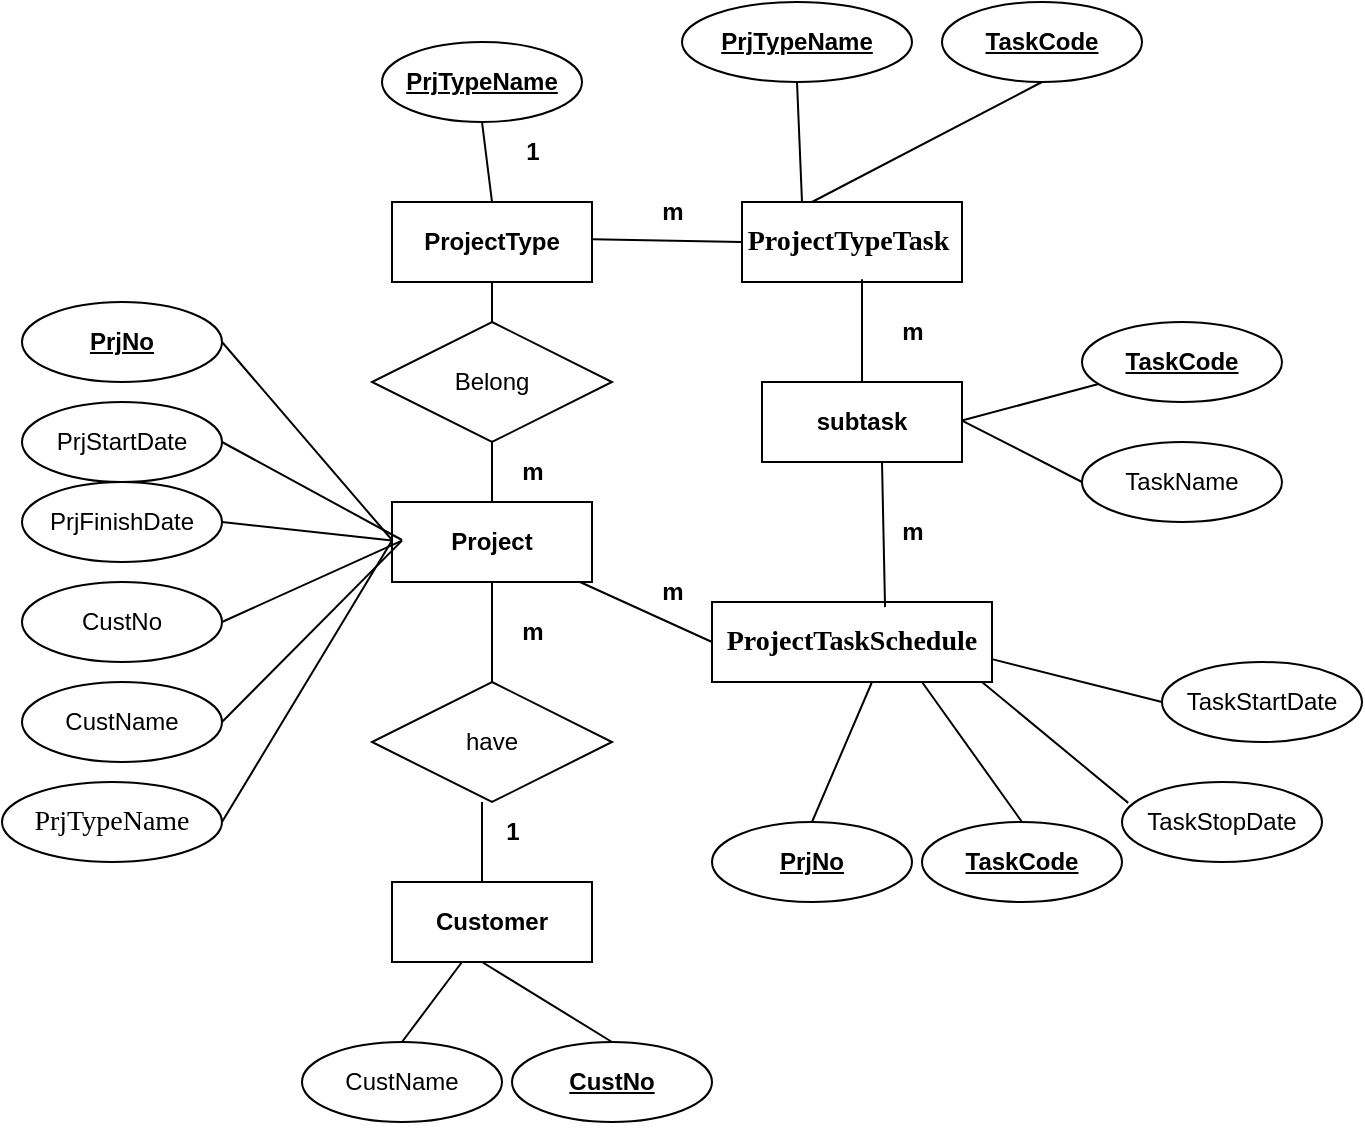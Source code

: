 <mxfile version="26.1.2">
  <diagram id="R2lEEEUBdFMjLlhIrx00" name="Page-1">
    <mxGraphModel dx="1477" dy="666" grid="1" gridSize="10" guides="1" tooltips="1" connect="1" arrows="1" fold="1" page="1" pageScale="1" pageWidth="850" pageHeight="1100" math="0" shadow="0" extFonts="Permanent Marker^https://fonts.googleapis.com/css?family=Permanent+Marker">
      <root>
        <mxCell id="0" />
        <mxCell id="1" parent="0" />
        <mxCell id="oJzxBungK88UDZo50Rff-98" value="&lt;b&gt;subtask&lt;/b&gt;" style="whiteSpace=wrap;html=1;align=center;" vertex="1" parent="1">
          <mxGeometry x="510" y="210" width="100" height="40" as="geometry" />
        </mxCell>
        <mxCell id="oJzxBungK88UDZo50Rff-99" value="&lt;span style=&quot;font-size:10.5pt;mso-bidi-font-size:&lt;br/&gt;11.0pt;font-family:DengXian;mso-ascii-theme-font:minor-latin;mso-fareast-theme-font:&lt;br/&gt;minor-fareast;mso-hansi-theme-font:minor-latin;mso-bidi-font-family:&amp;quot;Times New Roman&amp;quot;;&lt;br/&gt;mso-bidi-theme-font:minor-bidi;mso-ansi-language:EN-US;mso-fareast-language:&lt;br/&gt;ZH-CN;mso-bidi-language:AR-SA&quot; lang=&quot;EN-US&quot;&gt;&lt;b&gt;ProjectTaskSchedule&lt;/b&gt;&lt;/span&gt;" style="whiteSpace=wrap;html=1;align=center;" vertex="1" parent="1">
          <mxGeometry x="485" y="320" width="140" height="40" as="geometry" />
        </mxCell>
        <mxCell id="oJzxBungK88UDZo50Rff-100" value="&lt;span style=&quot;font-size:10.5pt;mso-bidi-font-size:&lt;br/&gt;11.0pt;font-family:DengXian;mso-ascii-theme-font:minor-latin;mso-fareast-theme-font:&lt;br/&gt;minor-fareast;mso-hansi-theme-font:minor-latin;mso-bidi-font-family:&amp;quot;Times New Roman&amp;quot;;&lt;br/&gt;mso-bidi-theme-font:minor-bidi;mso-ansi-language:EN-US;mso-fareast-language:&lt;br/&gt;ZH-CN;mso-bidi-language:AR-SA&quot; lang=&quot;EN-US&quot;&gt;&lt;b&gt;ProjectTypeTask&amp;nbsp;&lt;/b&gt;&lt;/span&gt;" style="whiteSpace=wrap;html=1;align=center;" vertex="1" parent="1">
          <mxGeometry x="500" y="120" width="110" height="40" as="geometry" />
        </mxCell>
        <mxCell id="oJzxBungK88UDZo50Rff-101" value="&lt;span style=&quot;text-wrap: nowrap;&quot;&gt;&lt;b&gt;Project&lt;/b&gt;&lt;/span&gt;" style="whiteSpace=wrap;html=1;align=center;" vertex="1" parent="1">
          <mxGeometry x="325" y="270" width="100" height="40" as="geometry" />
        </mxCell>
        <mxCell id="oJzxBungK88UDZo50Rff-102" value="&lt;span style=&quot;text-wrap: nowrap;&quot;&gt;&lt;b&gt;Customer&lt;/b&gt;&lt;/span&gt;" style="whiteSpace=wrap;html=1;align=center;" vertex="1" parent="1">
          <mxGeometry x="325" y="460" width="100" height="40" as="geometry" />
        </mxCell>
        <mxCell id="oJzxBungK88UDZo50Rff-103" value="&lt;span style=&quot;font-weight: 700; text-wrap: nowrap;&quot;&gt;ProjectType&lt;/span&gt;" style="whiteSpace=wrap;html=1;align=center;" vertex="1" parent="1">
          <mxGeometry x="325" y="120" width="100" height="40" as="geometry" />
        </mxCell>
        <mxCell id="oJzxBungK88UDZo50Rff-108" value="&lt;span style=&quot;font-weight: 700; text-align: left;&quot;&gt;PrjTypeName&lt;/span&gt;" style="ellipse;whiteSpace=wrap;html=1;align=center;fontStyle=4;" vertex="1" parent="1">
          <mxGeometry x="320" y="40" width="100" height="40" as="geometry" />
        </mxCell>
        <mxCell id="oJzxBungK88UDZo50Rff-109" value="&lt;span style=&quot;font-weight: 700; text-align: left;&quot;&gt;CustNo&lt;/span&gt;" style="ellipse;whiteSpace=wrap;html=1;align=center;fontStyle=4;" vertex="1" parent="1">
          <mxGeometry x="385" y="540" width="100" height="40" as="geometry" />
        </mxCell>
        <mxCell id="oJzxBungK88UDZo50Rff-114" value="" style="endArrow=none;html=1;rounded=0;exitX=0.5;exitY=0;exitDx=0;exitDy=0;" edge="1" parent="1" source="oJzxBungK88UDZo50Rff-115">
          <mxGeometry relative="1" as="geometry">
            <mxPoint x="280" y="539" as="sourcePoint" />
            <mxPoint x="360" y="500" as="targetPoint" />
          </mxGeometry>
        </mxCell>
        <mxCell id="oJzxBungK88UDZo50Rff-115" value="&lt;span style=&quot;text-align: left; font-weight: normal;&quot;&gt;CustName&lt;/span&gt;" style="ellipse;whiteSpace=wrap;html=1;align=center;fontStyle=1" vertex="1" parent="1">
          <mxGeometry x="280" y="540" width="100" height="40" as="geometry" />
        </mxCell>
        <mxCell id="oJzxBungK88UDZo50Rff-116" value="" style="endArrow=none;html=1;rounded=0;exitX=0.5;exitY=1;exitDx=0;exitDy=0;" edge="1" parent="1" source="oJzxBungK88UDZo50Rff-103" target="oJzxBungK88UDZo50Rff-117">
          <mxGeometry relative="1" as="geometry">
            <mxPoint x="380" y="200" as="sourcePoint" />
            <mxPoint x="375" y="200" as="targetPoint" />
          </mxGeometry>
        </mxCell>
        <mxCell id="oJzxBungK88UDZo50Rff-117" value="Belong" style="shape=rhombus;perimeter=rhombusPerimeter;whiteSpace=wrap;html=1;align=center;" vertex="1" parent="1">
          <mxGeometry x="315" y="180" width="120" height="60" as="geometry" />
        </mxCell>
        <mxCell id="oJzxBungK88UDZo50Rff-118" value="" style="endArrow=none;html=1;rounded=0;exitX=0.5;exitY=1;exitDx=0;exitDy=0;" edge="1" parent="1" source="oJzxBungK88UDZo50Rff-117">
          <mxGeometry relative="1" as="geometry">
            <mxPoint x="470" y="240" as="sourcePoint" />
            <mxPoint x="375" y="270" as="targetPoint" />
          </mxGeometry>
        </mxCell>
        <mxCell id="oJzxBungK88UDZo50Rff-119" value="have" style="shape=rhombus;perimeter=rhombusPerimeter;whiteSpace=wrap;html=1;align=center;" vertex="1" parent="1">
          <mxGeometry x="315" y="360" width="120" height="60" as="geometry" />
        </mxCell>
        <mxCell id="oJzxBungK88UDZo50Rff-121" value="" style="endArrow=none;html=1;rounded=0;exitX=0.5;exitY=1;exitDx=0;exitDy=0;" edge="1" parent="1" source="oJzxBungK88UDZo50Rff-101">
          <mxGeometry relative="1" as="geometry">
            <mxPoint x="380" y="330" as="sourcePoint" />
            <mxPoint x="375" y="360" as="targetPoint" />
          </mxGeometry>
        </mxCell>
        <mxCell id="oJzxBungK88UDZo50Rff-123" value="" style="endArrow=none;html=1;rounded=0;exitX=0.5;exitY=1;exitDx=0;exitDy=0;entryX=0.5;entryY=0;entryDx=0;entryDy=0;" edge="1" parent="1" source="oJzxBungK88UDZo50Rff-108" target="oJzxBungK88UDZo50Rff-103">
          <mxGeometry relative="1" as="geometry">
            <mxPoint x="400" y="80" as="sourcePoint" />
            <mxPoint x="370" y="110" as="targetPoint" />
          </mxGeometry>
        </mxCell>
        <mxCell id="oJzxBungK88UDZo50Rff-126" value="" style="endArrow=none;html=1;rounded=0;" edge="1" parent="1">
          <mxGeometry relative="1" as="geometry">
            <mxPoint x="370" y="420" as="sourcePoint" />
            <mxPoint x="370" y="460" as="targetPoint" />
          </mxGeometry>
        </mxCell>
        <mxCell id="oJzxBungK88UDZo50Rff-127" style="edgeStyle=orthogonalEdgeStyle;rounded=0;orthogonalLoop=1;jettySize=auto;html=1;exitX=0.5;exitY=1;exitDx=0;exitDy=0;" edge="1" parent="1" source="oJzxBungK88UDZo50Rff-115" target="oJzxBungK88UDZo50Rff-115">
          <mxGeometry relative="1" as="geometry" />
        </mxCell>
        <mxCell id="oJzxBungK88UDZo50Rff-167" value="&lt;span style=&quot;font-weight: 700; text-align: left;&quot;&gt;PrjNo&lt;/span&gt;" style="ellipse;whiteSpace=wrap;html=1;align=center;fontStyle=4;" vertex="1" parent="1">
          <mxGeometry x="140" y="170" width="100" height="40" as="geometry" />
        </mxCell>
        <mxCell id="oJzxBungK88UDZo50Rff-172" value="PrjStartDate" style="ellipse;whiteSpace=wrap;html=1;align=center;" vertex="1" parent="1">
          <mxGeometry x="140" y="220" width="100" height="40" as="geometry" />
        </mxCell>
        <mxCell id="oJzxBungK88UDZo50Rff-173" value="&lt;span style=&quot;text-align: left;&quot;&gt;PrjFinishDate&lt;/span&gt;" style="ellipse;whiteSpace=wrap;html=1;align=center;" vertex="1" parent="1">
          <mxGeometry x="140" y="260" width="100" height="40" as="geometry" />
        </mxCell>
        <mxCell id="oJzxBungK88UDZo50Rff-174" value="&lt;span style=&quot;text-align: left;&quot;&gt;CustName&lt;/span&gt;" style="ellipse;whiteSpace=wrap;html=1;align=center;" vertex="1" parent="1">
          <mxGeometry x="140" y="360" width="100" height="40" as="geometry" />
        </mxCell>
        <mxCell id="oJzxBungK88UDZo50Rff-175" value="&lt;span style=&quot;text-align: left;&quot;&gt;CustNo&lt;/span&gt;" style="ellipse;whiteSpace=wrap;html=1;align=center;" vertex="1" parent="1">
          <mxGeometry x="140" y="310" width="100" height="40" as="geometry" />
        </mxCell>
        <mxCell id="oJzxBungK88UDZo50Rff-176" value="&lt;span style=&quot;font-size:10.5pt;mso-bidi-font-size:&lt;br/&gt;11.0pt;font-family:DengXian;mso-ascii-theme-font:minor-latin;mso-fareast-theme-font:&lt;br/&gt;minor-fareast;mso-hansi-theme-font:minor-latin;mso-bidi-font-family:&amp;quot;Times New Roman&amp;quot;;&lt;br/&gt;mso-bidi-theme-font:minor-bidi;mso-ansi-language:EN-US;mso-fareast-language:&lt;br/&gt;ZH-CN;mso-bidi-language:AR-SA&quot; lang=&quot;EN-US&quot;&gt;PrjTypeName&lt;/span&gt;" style="ellipse;whiteSpace=wrap;html=1;align=center;" vertex="1" parent="1">
          <mxGeometry x="130" y="410" width="110" height="40" as="geometry" />
        </mxCell>
        <mxCell id="oJzxBungK88UDZo50Rff-181" value="" style="endArrow=none;html=1;rounded=0;exitX=1;exitY=0.5;exitDx=0;exitDy=0;" edge="1" parent="1" source="oJzxBungK88UDZo50Rff-176">
          <mxGeometry relative="1" as="geometry">
            <mxPoint x="165" y="289.29" as="sourcePoint" />
            <mxPoint x="325" y="289.29" as="targetPoint" />
          </mxGeometry>
        </mxCell>
        <mxCell id="oJzxBungK88UDZo50Rff-182" value="" style="endArrow=none;html=1;rounded=0;exitX=1;exitY=0.5;exitDx=0;exitDy=0;" edge="1" parent="1" source="oJzxBungK88UDZo50Rff-167">
          <mxGeometry relative="1" as="geometry">
            <mxPoint x="165" y="289.29" as="sourcePoint" />
            <mxPoint x="325" y="289" as="targetPoint" />
          </mxGeometry>
        </mxCell>
        <mxCell id="oJzxBungK88UDZo50Rff-183" value="" style="endArrow=none;html=1;rounded=0;exitX=1;exitY=0.5;exitDx=0;exitDy=0;" edge="1" parent="1" source="oJzxBungK88UDZo50Rff-172">
          <mxGeometry relative="1" as="geometry">
            <mxPoint x="180" y="289.29" as="sourcePoint" />
            <mxPoint x="330" y="289" as="targetPoint" />
          </mxGeometry>
        </mxCell>
        <mxCell id="oJzxBungK88UDZo50Rff-184" value="" style="endArrow=none;html=1;rounded=0;exitX=1;exitY=0.5;exitDx=0;exitDy=0;" edge="1" parent="1" source="oJzxBungK88UDZo50Rff-173">
          <mxGeometry relative="1" as="geometry">
            <mxPoint x="165" y="289.29" as="sourcePoint" />
            <mxPoint x="325" y="289.29" as="targetPoint" />
          </mxGeometry>
        </mxCell>
        <mxCell id="oJzxBungK88UDZo50Rff-185" value="" style="endArrow=none;html=1;rounded=0;exitX=1;exitY=0.5;exitDx=0;exitDy=0;" edge="1" parent="1" source="oJzxBungK88UDZo50Rff-175">
          <mxGeometry relative="1" as="geometry">
            <mxPoint x="170" y="289.29" as="sourcePoint" />
            <mxPoint x="330" y="289.29" as="targetPoint" />
          </mxGeometry>
        </mxCell>
        <mxCell id="oJzxBungK88UDZo50Rff-186" value="" style="endArrow=none;html=1;rounded=0;exitX=1;exitY=0.5;exitDx=0;exitDy=0;" edge="1" parent="1" source="oJzxBungK88UDZo50Rff-174">
          <mxGeometry relative="1" as="geometry">
            <mxPoint x="170" y="289.29" as="sourcePoint" />
            <mxPoint x="330" y="289.29" as="targetPoint" />
          </mxGeometry>
        </mxCell>
        <mxCell id="oJzxBungK88UDZo50Rff-189" value="" style="endArrow=none;html=1;rounded=0;" edge="1" parent="1" target="oJzxBungK88UDZo50Rff-190">
          <mxGeometry relative="1" as="geometry">
            <mxPoint x="610" y="229.29" as="sourcePoint" />
            <mxPoint x="680" y="229" as="targetPoint" />
          </mxGeometry>
        </mxCell>
        <mxCell id="oJzxBungK88UDZo50Rff-190" value="&lt;b&gt;TaskCode&lt;/b&gt;" style="ellipse;whiteSpace=wrap;html=1;align=center;fontStyle=4;" vertex="1" parent="1">
          <mxGeometry x="670" y="180" width="100" height="40" as="geometry" />
        </mxCell>
        <mxCell id="oJzxBungK88UDZo50Rff-191" value="TaskName" style="ellipse;whiteSpace=wrap;html=1;align=center;" vertex="1" parent="1">
          <mxGeometry x="670" y="240" width="100" height="40" as="geometry" />
        </mxCell>
        <mxCell id="oJzxBungK88UDZo50Rff-193" value="" style="endArrow=none;html=1;rounded=0;entryX=0;entryY=0.5;entryDx=0;entryDy=0;" edge="1" parent="1" target="oJzxBungK88UDZo50Rff-191">
          <mxGeometry relative="1" as="geometry">
            <mxPoint x="610" y="229.29" as="sourcePoint" />
            <mxPoint x="770" y="229.29" as="targetPoint" />
          </mxGeometry>
        </mxCell>
        <mxCell id="oJzxBungK88UDZo50Rff-194" value="&lt;b&gt;TaskCode&lt;/b&gt;" style="ellipse;whiteSpace=wrap;html=1;align=center;fontStyle=4;" vertex="1" parent="1">
          <mxGeometry x="600" y="20" width="100" height="40" as="geometry" />
        </mxCell>
        <mxCell id="oJzxBungK88UDZo50Rff-195" value="&lt;b&gt;PrjTypeName&lt;/b&gt;" style="ellipse;whiteSpace=wrap;html=1;align=center;fontStyle=4;" vertex="1" parent="1">
          <mxGeometry x="470" y="20" width="115" height="40" as="geometry" />
        </mxCell>
        <mxCell id="oJzxBungK88UDZo50Rff-197" value="" style="endArrow=none;html=1;rounded=0;entryX=0.5;entryY=1;entryDx=0;entryDy=0;" edge="1" parent="1" target="oJzxBungK88UDZo50Rff-195">
          <mxGeometry relative="1" as="geometry">
            <mxPoint x="530" y="120" as="sourcePoint" />
            <mxPoint x="690" y="120" as="targetPoint" />
          </mxGeometry>
        </mxCell>
        <mxCell id="oJzxBungK88UDZo50Rff-199" value="" style="endArrow=none;html=1;rounded=0;entryX=0.5;entryY=1;entryDx=0;entryDy=0;" edge="1" parent="1" target="oJzxBungK88UDZo50Rff-194">
          <mxGeometry relative="1" as="geometry">
            <mxPoint x="535" y="120" as="sourcePoint" />
            <mxPoint x="695" y="120" as="targetPoint" />
          </mxGeometry>
        </mxCell>
        <mxCell id="oJzxBungK88UDZo50Rff-200" value="TaskStartDate" style="ellipse;whiteSpace=wrap;html=1;align=center;" vertex="1" parent="1">
          <mxGeometry x="710" y="350" width="100" height="40" as="geometry" />
        </mxCell>
        <mxCell id="oJzxBungK88UDZo50Rff-201" value="&lt;span style=&quot;font-weight: 700; text-align: left;&quot;&gt;PrjNo&lt;/span&gt;" style="ellipse;whiteSpace=wrap;html=1;align=center;fontStyle=4;" vertex="1" parent="1">
          <mxGeometry x="485" y="430" width="100" height="40" as="geometry" />
        </mxCell>
        <mxCell id="oJzxBungK88UDZo50Rff-202" value="&lt;b&gt;TaskCode&lt;/b&gt;" style="ellipse;whiteSpace=wrap;html=1;align=center;fontStyle=4;" vertex="1" parent="1">
          <mxGeometry x="590" y="430" width="100" height="40" as="geometry" />
        </mxCell>
        <mxCell id="oJzxBungK88UDZo50Rff-203" value="TaskStopDate" style="ellipse;whiteSpace=wrap;html=1;align=center;" vertex="1" parent="1">
          <mxGeometry x="690" y="410" width="100" height="40" as="geometry" />
        </mxCell>
        <mxCell id="oJzxBungK88UDZo50Rff-204" value="" style="endArrow=none;html=1;rounded=0;entryX=0.5;entryY=0;entryDx=0;entryDy=0;" edge="1" parent="1" target="oJzxBungK88UDZo50Rff-201">
          <mxGeometry relative="1" as="geometry">
            <mxPoint x="565" y="360" as="sourcePoint" />
            <mxPoint x="725" y="360" as="targetPoint" />
          </mxGeometry>
        </mxCell>
        <mxCell id="oJzxBungK88UDZo50Rff-205" value="" style="endArrow=none;html=1;rounded=0;entryX=0.5;entryY=0;entryDx=0;entryDy=0;" edge="1" parent="1" target="oJzxBungK88UDZo50Rff-202">
          <mxGeometry relative="1" as="geometry">
            <mxPoint x="590" y="360" as="sourcePoint" />
            <mxPoint x="750" y="360" as="targetPoint" />
          </mxGeometry>
        </mxCell>
        <mxCell id="oJzxBungK88UDZo50Rff-206" value="" style="endArrow=none;html=1;rounded=0;entryX=0;entryY=0.5;entryDx=0;entryDy=0;" edge="1" parent="1" target="oJzxBungK88UDZo50Rff-200">
          <mxGeometry relative="1" as="geometry">
            <mxPoint x="625" y="348.57" as="sourcePoint" />
            <mxPoint x="785" y="348.57" as="targetPoint" />
          </mxGeometry>
        </mxCell>
        <mxCell id="oJzxBungK88UDZo50Rff-207" value="" style="endArrow=none;html=1;rounded=0;entryX=0.031;entryY=0.261;entryDx=0;entryDy=0;entryPerimeter=0;" edge="1" parent="1" target="oJzxBungK88UDZo50Rff-203">
          <mxGeometry relative="1" as="geometry">
            <mxPoint x="620" y="360" as="sourcePoint" />
            <mxPoint x="780" y="360" as="targetPoint" />
          </mxGeometry>
        </mxCell>
        <mxCell id="oJzxBungK88UDZo50Rff-208" value="" style="endArrow=none;html=1;rounded=0;entryX=0.5;entryY=0;entryDx=0;entryDy=0;" edge="1" parent="1" target="oJzxBungK88UDZo50Rff-109">
          <mxGeometry relative="1" as="geometry">
            <mxPoint x="370" y="500" as="sourcePoint" />
            <mxPoint x="530" y="500" as="targetPoint" />
          </mxGeometry>
        </mxCell>
        <mxCell id="oJzxBungK88UDZo50Rff-210" value="&lt;b&gt;1&lt;/b&gt;" style="text;html=1;align=center;verticalAlign=middle;resizable=0;points=[];autosize=1;strokeColor=none;fillColor=none;" vertex="1" parent="1">
          <mxGeometry x="380" y="80" width="30" height="30" as="geometry" />
        </mxCell>
        <mxCell id="oJzxBungK88UDZo50Rff-211" value="&lt;b&gt;m&lt;/b&gt;" style="text;html=1;align=center;verticalAlign=middle;resizable=0;points=[];autosize=1;strokeColor=none;fillColor=none;" vertex="1" parent="1">
          <mxGeometry x="380" y="240" width="30" height="30" as="geometry" />
        </mxCell>
        <mxCell id="oJzxBungK88UDZo50Rff-212" value="&lt;b&gt;m&lt;/b&gt;" style="text;html=1;align=center;verticalAlign=middle;resizable=0;points=[];autosize=1;strokeColor=none;fillColor=none;" vertex="1" parent="1">
          <mxGeometry x="450" y="110" width="30" height="30" as="geometry" />
        </mxCell>
        <mxCell id="oJzxBungK88UDZo50Rff-213" value="&lt;b&gt;m&lt;/b&gt;" style="text;html=1;align=center;verticalAlign=middle;resizable=0;points=[];autosize=1;strokeColor=none;fillColor=none;" vertex="1" parent="1">
          <mxGeometry x="570" y="170" width="30" height="30" as="geometry" />
        </mxCell>
        <mxCell id="oJzxBungK88UDZo50Rff-214" value="&lt;b&gt;m&lt;/b&gt;" style="text;html=1;align=center;verticalAlign=middle;resizable=0;points=[];autosize=1;strokeColor=none;fillColor=none;" vertex="1" parent="1">
          <mxGeometry x="570" y="270" width="30" height="30" as="geometry" />
        </mxCell>
        <mxCell id="oJzxBungK88UDZo50Rff-215" value="&lt;b&gt;m&lt;/b&gt;" style="text;html=1;align=center;verticalAlign=middle;resizable=0;points=[];autosize=1;strokeColor=none;fillColor=none;" vertex="1" parent="1">
          <mxGeometry x="450" y="300" width="30" height="30" as="geometry" />
        </mxCell>
        <mxCell id="oJzxBungK88UDZo50Rff-216" value="" style="endArrow=none;html=1;rounded=0;entryX=0.618;entryY=0.064;entryDx=0;entryDy=0;entryPerimeter=0;" edge="1" parent="1" target="oJzxBungK88UDZo50Rff-99">
          <mxGeometry relative="1" as="geometry">
            <mxPoint x="570" y="250" as="sourcePoint" />
            <mxPoint x="730" y="250" as="targetPoint" />
          </mxGeometry>
        </mxCell>
        <mxCell id="oJzxBungK88UDZo50Rff-217" value="" style="endArrow=none;html=1;rounded=0;entryX=0.5;entryY=0;entryDx=0;entryDy=0;" edge="1" parent="1" target="oJzxBungK88UDZo50Rff-98">
          <mxGeometry relative="1" as="geometry">
            <mxPoint x="560" y="158.57" as="sourcePoint" />
            <mxPoint x="720" y="158.57" as="targetPoint" />
          </mxGeometry>
        </mxCell>
        <mxCell id="oJzxBungK88UDZo50Rff-218" value="" style="endArrow=none;html=1;rounded=0;entryX=0;entryY=0.5;entryDx=0;entryDy=0;" edge="1" parent="1" source="oJzxBungK88UDZo50Rff-101" target="oJzxBungK88UDZo50Rff-99">
          <mxGeometry relative="1" as="geometry">
            <mxPoint x="430" y="289.29" as="sourcePoint" />
            <mxPoint x="590" y="289.29" as="targetPoint" />
          </mxGeometry>
        </mxCell>
        <mxCell id="oJzxBungK88UDZo50Rff-221" value="&lt;b&gt;1&lt;/b&gt;" style="text;html=1;align=center;verticalAlign=middle;resizable=0;points=[];autosize=1;strokeColor=none;fillColor=none;" vertex="1" parent="1">
          <mxGeometry x="370" y="420" width="30" height="30" as="geometry" />
        </mxCell>
        <mxCell id="oJzxBungK88UDZo50Rff-222" value="&lt;b&gt;m&lt;/b&gt;" style="text;html=1;align=center;verticalAlign=middle;resizable=0;points=[];autosize=1;strokeColor=none;fillColor=none;" vertex="1" parent="1">
          <mxGeometry x="380" y="320" width="30" height="30" as="geometry" />
        </mxCell>
        <mxCell id="oJzxBungK88UDZo50Rff-223" value="" style="endArrow=none;html=1;rounded=0;entryX=0;entryY=0.5;entryDx=0;entryDy=0;" edge="1" parent="1" target="oJzxBungK88UDZo50Rff-100">
          <mxGeometry relative="1" as="geometry">
            <mxPoint x="425" y="138.57" as="sourcePoint" />
            <mxPoint x="585" y="138.57" as="targetPoint" />
          </mxGeometry>
        </mxCell>
      </root>
    </mxGraphModel>
  </diagram>
</mxfile>
